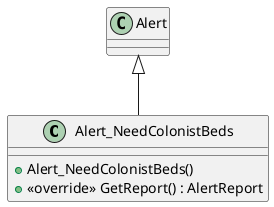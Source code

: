 @startuml
class Alert_NeedColonistBeds {
    + Alert_NeedColonistBeds()
    + <<override>> GetReport() : AlertReport
}
Alert <|-- Alert_NeedColonistBeds
@enduml
